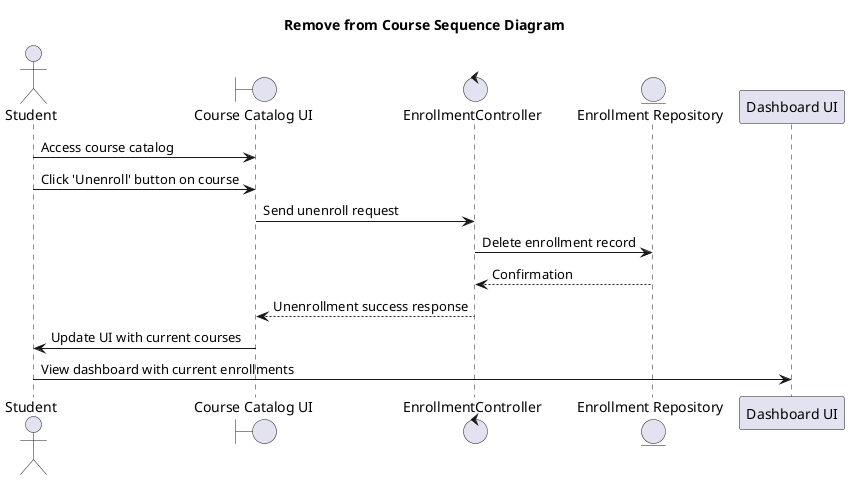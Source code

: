 @startuml RemoveFromCourse
title Remove from Course Sequence Diagram

actor Student
boundary "Course Catalog UI"
control "EnrollmentController"
entity "Enrollment Repository"

Student -> "Course Catalog UI" : Access course catalog
Student -> "Course Catalog UI" : Click 'Unenroll' button on course
"Course Catalog UI" -> "EnrollmentController" : Send unenroll request
"EnrollmentController" -> "Enrollment Repository" : Delete enrollment record
"Enrollment Repository" --> "EnrollmentController" : Confirmation
"EnrollmentController" --> "Course Catalog UI" : Unenrollment success response
"Course Catalog UI" -> Student : Update UI with current courses
Student -> "Dashboard UI" : View dashboard with current enrollments

@enduml
